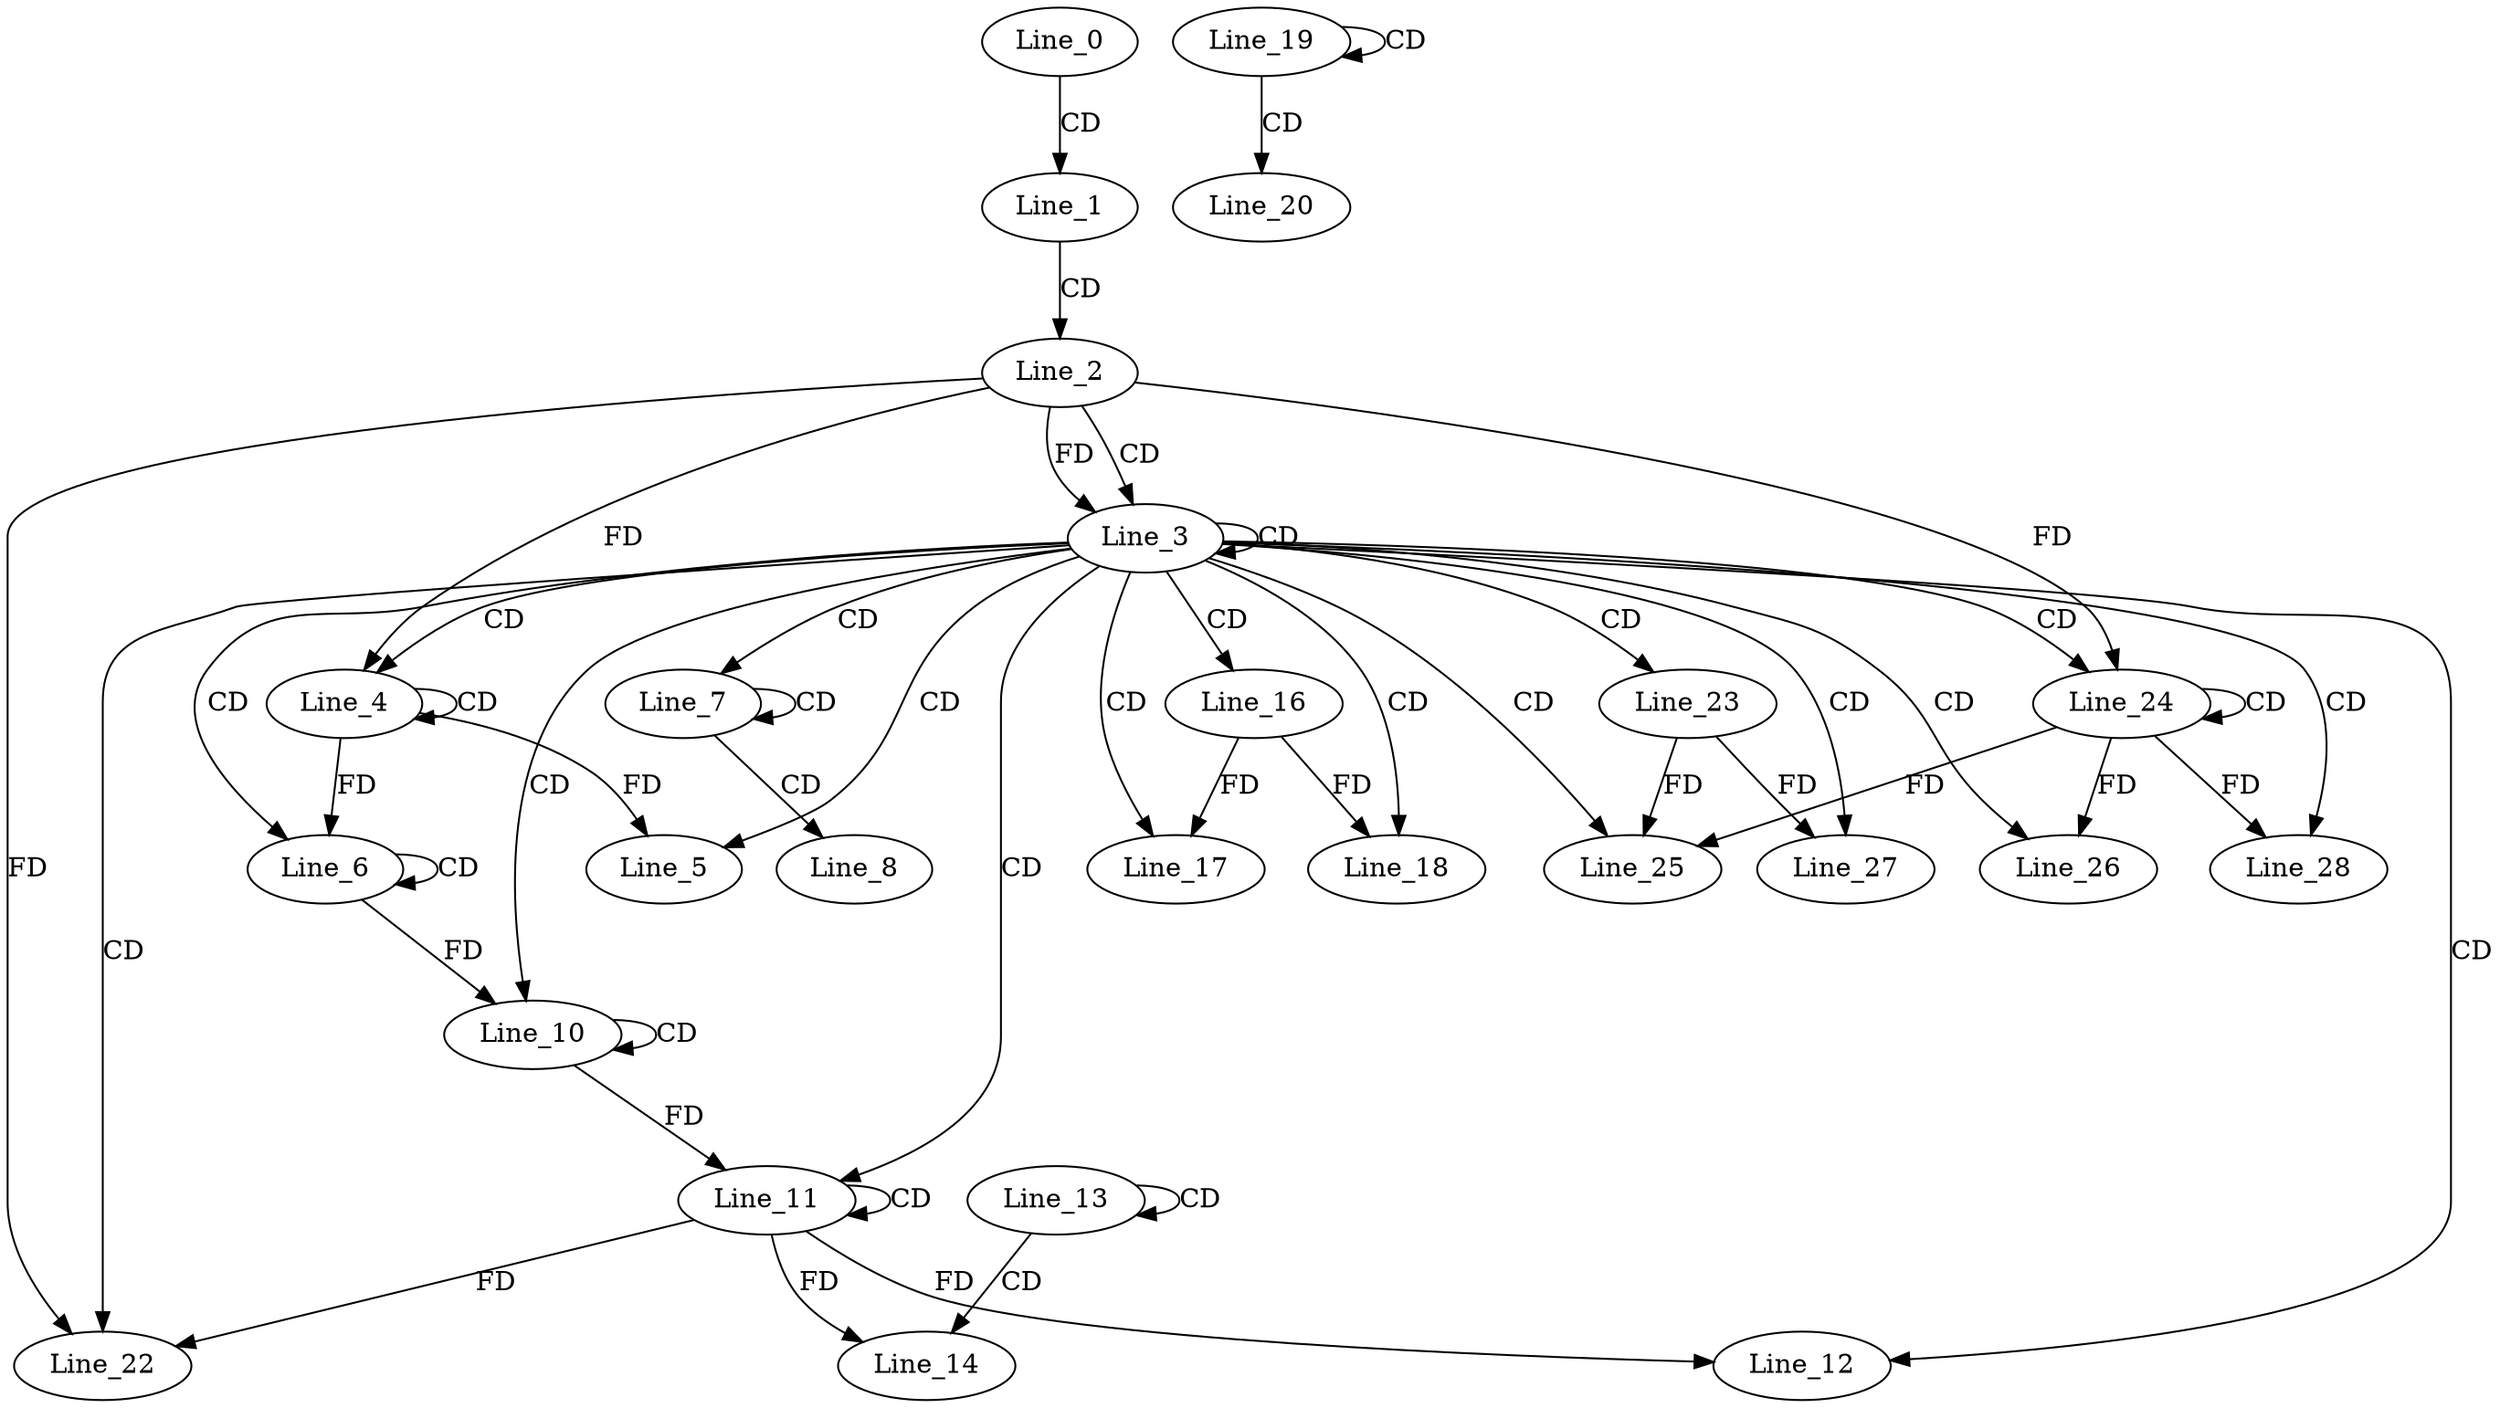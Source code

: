 digraph G {
  Line_0;
  Line_1;
  Line_2;
  Line_3;
  Line_3;
  Line_4;
  Line_4;
  Line_5;
  Line_6;
  Line_6;
  Line_7;
  Line_7;
  Line_8;
  Line_10;
  Line_10;
  Line_10;
  Line_11;
  Line_11;
  Line_12;
  Line_13;
  Line_13;
  Line_14;
  Line_14;
  Line_16;
  Line_17;
  Line_17;
  Line_18;
  Line_18;
  Line_19;
  Line_19;
  Line_20;
  Line_22;
  Line_22;
  Line_23;
  Line_24;
  Line_24;
  Line_25;
  Line_26;
  Line_27;
  Line_28;
  Line_0 -> Line_1 [ label="CD" ];
  Line_1 -> Line_2 [ label="CD" ];
  Line_2 -> Line_3 [ label="CD" ];
  Line_3 -> Line_3 [ label="CD" ];
  Line_2 -> Line_3 [ label="FD" ];
  Line_3 -> Line_4 [ label="CD" ];
  Line_4 -> Line_4 [ label="CD" ];
  Line_2 -> Line_4 [ label="FD" ];
  Line_3 -> Line_5 [ label="CD" ];
  Line_4 -> Line_5 [ label="FD" ];
  Line_3 -> Line_6 [ label="CD" ];
  Line_6 -> Line_6 [ label="CD" ];
  Line_4 -> Line_6 [ label="FD" ];
  Line_3 -> Line_7 [ label="CD" ];
  Line_7 -> Line_7 [ label="CD" ];
  Line_7 -> Line_8 [ label="CD" ];
  Line_3 -> Line_10 [ label="CD" ];
  Line_10 -> Line_10 [ label="CD" ];
  Line_6 -> Line_10 [ label="FD" ];
  Line_3 -> Line_11 [ label="CD" ];
  Line_11 -> Line_11 [ label="CD" ];
  Line_10 -> Line_11 [ label="FD" ];
  Line_3 -> Line_12 [ label="CD" ];
  Line_11 -> Line_12 [ label="FD" ];
  Line_13 -> Line_13 [ label="CD" ];
  Line_13 -> Line_14 [ label="CD" ];
  Line_11 -> Line_14 [ label="FD" ];
  Line_3 -> Line_16 [ label="CD" ];
  Line_3 -> Line_17 [ label="CD" ];
  Line_16 -> Line_17 [ label="FD" ];
  Line_3 -> Line_18 [ label="CD" ];
  Line_16 -> Line_18 [ label="FD" ];
  Line_19 -> Line_19 [ label="CD" ];
  Line_19 -> Line_20 [ label="CD" ];
  Line_3 -> Line_22 [ label="CD" ];
  Line_2 -> Line_22 [ label="FD" ];
  Line_11 -> Line_22 [ label="FD" ];
  Line_3 -> Line_23 [ label="CD" ];
  Line_3 -> Line_24 [ label="CD" ];
  Line_24 -> Line_24 [ label="CD" ];
  Line_2 -> Line_24 [ label="FD" ];
  Line_3 -> Line_25 [ label="CD" ];
  Line_23 -> Line_25 [ label="FD" ];
  Line_24 -> Line_25 [ label="FD" ];
  Line_3 -> Line_26 [ label="CD" ];
  Line_24 -> Line_26 [ label="FD" ];
  Line_3 -> Line_27 [ label="CD" ];
  Line_23 -> Line_27 [ label="FD" ];
  Line_3 -> Line_28 [ label="CD" ];
  Line_24 -> Line_28 [ label="FD" ];
}
